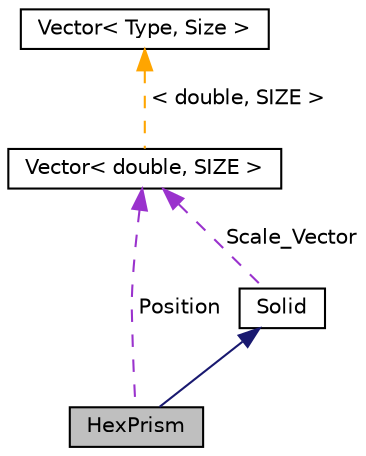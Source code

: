 digraph "HexPrism"
{
 // LATEX_PDF_SIZE
  edge [fontname="Helvetica",fontsize="10",labelfontname="Helvetica",labelfontsize="10"];
  node [fontname="Helvetica",fontsize="10",shape=record];
  Node1 [label="HexPrism",height=0.2,width=0.4,color="black", fillcolor="grey75", style="filled", fontcolor="black",tooltip="Modeluje pojęcie graniastosłupa foremnego sześciokątnego (będącym w tym programie rotorami dronu)"];
  Node2 -> Node1 [dir="back",color="midnightblue",fontsize="10",style="solid",fontname="Helvetica"];
  Node2 [label="Solid",height=0.2,width=0.4,color="black", fillcolor="white", style="filled",URL="$class_solid.html",tooltip="Modeluje pojęcie bryły geometycznej."];
  Node3 -> Node2 [dir="back",color="darkorchid3",fontsize="10",style="dashed",label=" Scale_Vector" ,fontname="Helvetica"];
  Node3 [label="Vector\< double, SIZE \>",height=0.2,width=0.4,color="black", fillcolor="white", style="filled",URL="$class_vector.html",tooltip=" "];
  Node4 -> Node3 [dir="back",color="orange",fontsize="10",style="dashed",label=" \< double, SIZE \>" ,fontname="Helvetica"];
  Node4 [label="Vector\< Type, Size \>",height=0.2,width=0.4,color="black", fillcolor="white", style="filled",URL="$class_vector.html",tooltip="Modeluje pojęcie wektora o dowolnym rozmiarze i typie danych, które on zawiera."];
  Node3 -> Node1 [dir="back",color="darkorchid3",fontsize="10",style="dashed",label=" Position" ,fontname="Helvetica"];
}
